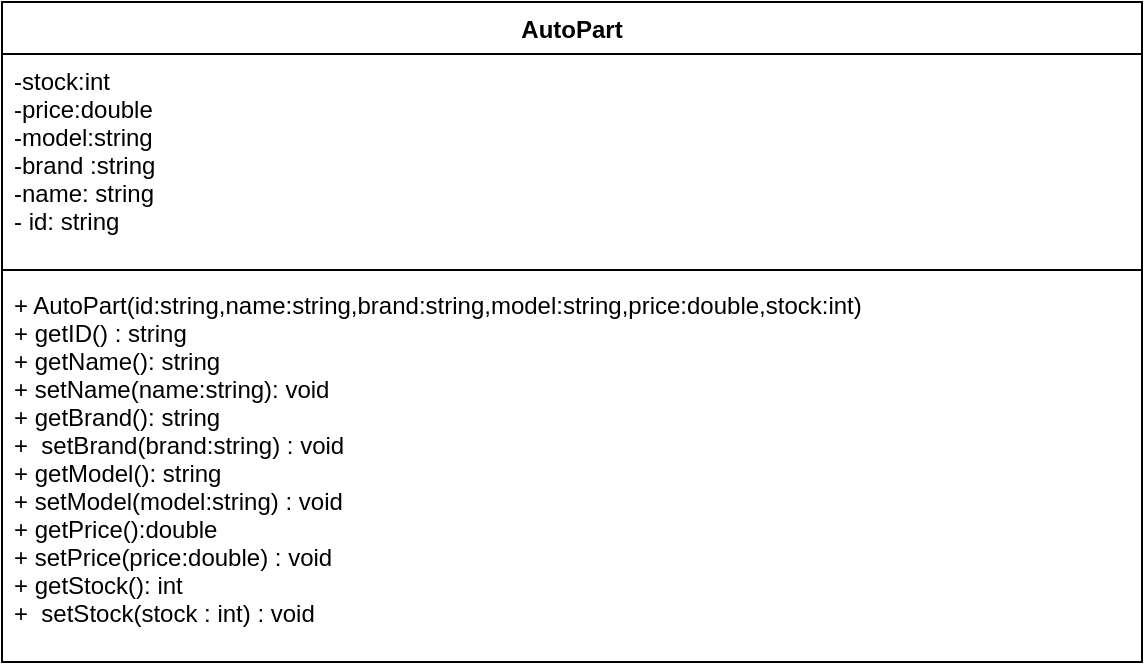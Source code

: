 <mxfile version="15.6.3" type="device"><diagram id="Ueoy6Tb7NKfYhifZ4zHC" name="Page-1"><mxGraphModel dx="1038" dy="579" grid="1" gridSize="10" guides="1" tooltips="1" connect="1" arrows="1" fold="1" page="1" pageScale="1" pageWidth="827" pageHeight="1169" math="0" shadow="0"><root><mxCell id="0"/><mxCell id="1" parent="0"/><mxCell id="84C1vvj4N5KrkrSnjHkS-1" value="AutoPart&#10;" style="swimlane;fontStyle=1;align=center;verticalAlign=top;childLayout=stackLayout;horizontal=1;startSize=26;horizontalStack=0;resizeParent=1;resizeParentMax=0;resizeLast=0;collapsible=1;marginBottom=0;" vertex="1" parent="1"><mxGeometry x="60" y="50" width="570" height="330" as="geometry"/></mxCell><mxCell id="84C1vvj4N5KrkrSnjHkS-2" value="-stock:int&#10;-price:double&#10;-model:string&#10;-brand :string&#10;-name: string&#10;- id: string" style="text;strokeColor=none;fillColor=none;align=left;verticalAlign=top;spacingLeft=4;spacingRight=4;overflow=hidden;rotatable=0;points=[[0,0.5],[1,0.5]];portConstraint=eastwest;" vertex="1" parent="84C1vvj4N5KrkrSnjHkS-1"><mxGeometry y="26" width="570" height="104" as="geometry"/></mxCell><mxCell id="84C1vvj4N5KrkrSnjHkS-3" value="" style="line;strokeWidth=1;fillColor=none;align=left;verticalAlign=middle;spacingTop=-1;spacingLeft=3;spacingRight=3;rotatable=0;labelPosition=right;points=[];portConstraint=eastwest;" vertex="1" parent="84C1vvj4N5KrkrSnjHkS-1"><mxGeometry y="130" width="570" height="8" as="geometry"/></mxCell><mxCell id="84C1vvj4N5KrkrSnjHkS-4" value="+ AutoPart(id:string,name:string,brand:string,model:string,price:double,stock:int)&#10;+ getID() : string&#10;+ getName(): string&#10;+ setName(name:string): void&#10;+ getBrand(): string&#10;+  setBrand(brand:string) : void&#10;+ getModel(): string&#10;+ setModel(model:string) : void&#10;+ getPrice():double&#10;+ setPrice(price:double) : void&#10;+ getStock(): int&#10;+  setStock(stock : int) : void&#10;&#10;&#10;" style="text;strokeColor=none;fillColor=none;align=left;verticalAlign=top;spacingLeft=4;spacingRight=4;overflow=hidden;rotatable=0;points=[[0,0.5],[1,0.5]];portConstraint=eastwest;" vertex="1" parent="84C1vvj4N5KrkrSnjHkS-1"><mxGeometry y="138" width="570" height="192" as="geometry"/></mxCell></root></mxGraphModel></diagram></mxfile>